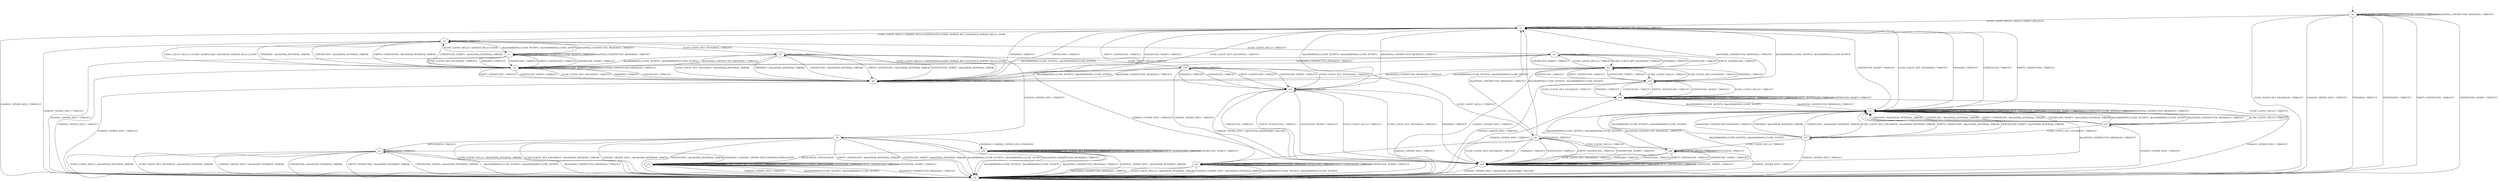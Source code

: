 digraph h3 {
s0 [label="s0"];
s1 [label="s1"];
s2 [label="s2"];
s3 [label="s3"];
s13 [label="s13"];
s4 [label="s4"];
s5 [label="s5"];
s6 [label="s6"];
s7 [label="s7"];
s14 [label="s14"];
s8 [label="s8"];
s9 [label="s9"];
s15 [label="s15"];
s16 [label="s16"];
s17 [label="s17"];
s19 [label="s19"];
s10 [label="s10"];
s11 [label="s11"];
s18 [label="s18"];
s20 [label="s20"];
s21 [label="s21"];
s22 [label="s22"];
s23 [label="s23"];
s12 [label="s12"];
s24 [label="s24"];
s0 -> s1 [label="ECDH_CLIENT_HELLO / HELLO_VERIFY_REQUEST"];
s0 -> s2 [label="ECDH_CLIENT_KEY_EXCHANGE / TIMEOUT"];
s0 -> s2 [label="CHANGE_CIPHER_SPEC / TIMEOUT"];
s0 -> s2 [label="FINISHED / TIMEOUT"];
s0 -> s0 [label="APPLICATION / TIMEOUT"];
s0 -> s2 [label="CERTIFICATE / TIMEOUT"];
s0 -> s2 [label="EMPTY_CERTIFICATE / TIMEOUT"];
s0 -> s2 [label="CERTIFICATE_VERIFY / TIMEOUT"];
s0 -> s0 [label="Alert(WARNING,CLOSE_NOTIFY) / TIMEOUT"];
s0 -> s0 [label="Alert(FATAL,UNEXPECTED_MESSAGE) / TIMEOUT"];
s1 -> s3 [label="ECDH_CLIENT_HELLO / SERVER_HELLO,CERTIFICATE,ECDHE_SERVER_KEY_EXCHANGE,SERVER_HELLO_DONE"];
s1 -> s13 [label="ECDH_CLIENT_KEY_EXCHANGE / TIMEOUT"];
s1 -> s2 [label="CHANGE_CIPHER_SPEC / TIMEOUT"];
s1 -> s13 [label="FINISHED / TIMEOUT"];
s1 -> s1 [label="APPLICATION / TIMEOUT"];
s1 -> s13 [label="CERTIFICATE / TIMEOUT"];
s1 -> s13 [label="EMPTY_CERTIFICATE / TIMEOUT"];
s1 -> s13 [label="CERTIFICATE_VERIFY / TIMEOUT"];
s1 -> s1 [label="Alert(WARNING,CLOSE_NOTIFY) / TIMEOUT"];
s1 -> s1 [label="Alert(FATAL,UNEXPECTED_MESSAGE) / TIMEOUT"];
s2 -> s2 [label="ECDH_CLIENT_HELLO / TIMEOUT"];
s2 -> s2 [label="ECDH_CLIENT_KEY_EXCHANGE / TIMEOUT"];
s2 -> s2 [label="CHANGE_CIPHER_SPEC / TIMEOUT"];
s2 -> s2 [label="FINISHED / TIMEOUT"];
s2 -> s2 [label="APPLICATION / TIMEOUT"];
s2 -> s2 [label="CERTIFICATE / TIMEOUT"];
s2 -> s2 [label="EMPTY_CERTIFICATE / TIMEOUT"];
s2 -> s2 [label="CERTIFICATE_VERIFY / TIMEOUT"];
s2 -> s2 [label="Alert(WARNING,CLOSE_NOTIFY) / TIMEOUT"];
s2 -> s2 [label="Alert(FATAL,UNEXPECTED_MESSAGE) / TIMEOUT"];
s3 -> s4 [label="ECDH_CLIENT_HELLO / TIMEOUT"];
s3 -> s5 [label="ECDH_CLIENT_KEY_EXCHANGE / TIMEOUT"];
s3 -> s2 [label="CHANGE_CIPHER_SPEC / TIMEOUT"];
s3 -> s6 [label="FINISHED / Alert(FATAL,INTERNAL_ERROR)"];
s3 -> s3 [label="APPLICATION / TIMEOUT"];
s3 -> s6 [label="CERTIFICATE / Alert(FATAL,INTERNAL_ERROR)"];
s3 -> s6 [label="EMPTY_CERTIFICATE / Alert(FATAL,INTERNAL_ERROR)"];
s3 -> s6 [label="CERTIFICATE_VERIFY / Alert(FATAL,INTERNAL_ERROR)"];
s3 -> s7 [label="Alert(WARNING,CLOSE_NOTIFY) / Alert(WARNING,CLOSE_NOTIFY)"];
s3 -> s7 [label="Alert(FATAL,UNEXPECTED_MESSAGE) / TIMEOUT"];
s13 -> s14 [label="ECDH_CLIENT_HELLO / TIMEOUT"];
s13 -> s13 [label="ECDH_CLIENT_KEY_EXCHANGE / TIMEOUT"];
s13 -> s2 [label="CHANGE_CIPHER_SPEC / TIMEOUT"];
s13 -> s13 [label="FINISHED / TIMEOUT"];
s13 -> s13 [label="APPLICATION / TIMEOUT"];
s13 -> s13 [label="CERTIFICATE / TIMEOUT"];
s13 -> s13 [label="EMPTY_CERTIFICATE / TIMEOUT"];
s13 -> s13 [label="CERTIFICATE_VERIFY / TIMEOUT"];
s13 -> s13 [label="Alert(WARNING,CLOSE_NOTIFY) / TIMEOUT"];
s13 -> s13 [label="Alert(FATAL,UNEXPECTED_MESSAGE) / TIMEOUT"];
s4 -> s15 [label="ECDH_CLIENT_HELLO / TIMEOUT"];
s4 -> s15 [label="ECDH_CLIENT_KEY_EXCHANGE / TIMEOUT"];
s4 -> s2 [label="CHANGE_CIPHER_SPEC / TIMEOUT"];
s4 -> s15 [label="FINISHED / TIMEOUT"];
s4 -> s4 [label="APPLICATION / TIMEOUT"];
s4 -> s15 [label="CERTIFICATE / TIMEOUT"];
s4 -> s15 [label="EMPTY_CERTIFICATE / TIMEOUT"];
s4 -> s15 [label="CERTIFICATE_VERIFY / TIMEOUT"];
s4 -> s6 [label="Alert(WARNING,CLOSE_NOTIFY) / Alert(WARNING,CLOSE_NOTIFY)"];
s4 -> s6 [label="Alert(FATAL,UNEXPECTED_MESSAGE) / TIMEOUT"];
s5 -> s19 [label="ECDH_CLIENT_HELLO / TIMEOUT"];
s5 -> s8 [label="ECDH_CLIENT_KEY_EXCHANGE / Alert(FATAL,INTERNAL_ERROR)"];
s5 -> s9 [label="CHANGE_CIPHER_SPEC / TIMEOUT"];
s5 -> s8 [label="FINISHED / Alert(FATAL,INTERNAL_ERROR)"];
s5 -> s5 [label="APPLICATION / TIMEOUT"];
s5 -> s8 [label="CERTIFICATE / Alert(FATAL,INTERNAL_ERROR)"];
s5 -> s8 [label="EMPTY_CERTIFICATE / Alert(FATAL,INTERNAL_ERROR)"];
s5 -> s8 [label="CERTIFICATE_VERIFY / Alert(FATAL,INTERNAL_ERROR)"];
s5 -> s6 [label="Alert(WARNING,CLOSE_NOTIFY) / Alert(WARNING,CLOSE_NOTIFY)"];
s5 -> s6 [label="Alert(FATAL,UNEXPECTED_MESSAGE) / TIMEOUT"];
s6 -> s3 [label="ECDH_CLIENT_HELLO / ECDHE_SERVER_KEY_EXCHANGE,SERVER_HELLO_DONE"];
s6 -> s8 [label="ECDH_CLIENT_KEY_EXCHANGE / TIMEOUT"];
s6 -> s2 [label="CHANGE_CIPHER_SPEC / TIMEOUT"];
s6 -> s8 [label="FINISHED / TIMEOUT"];
s6 -> s6 [label="APPLICATION / TIMEOUT"];
s6 -> s8 [label="CERTIFICATE / TIMEOUT"];
s6 -> s8 [label="EMPTY_CERTIFICATE / TIMEOUT"];
s6 -> s8 [label="CERTIFICATE_VERIFY / TIMEOUT"];
s6 -> s6 [label="Alert(WARNING,CLOSE_NOTIFY) / TIMEOUT"];
s6 -> s6 [label="Alert(FATAL,UNEXPECTED_MESSAGE) / TIMEOUT"];
s7 -> s3 [label="ECDH_CLIENT_HELLO / SERVER_HELLO_DONE"];
s7 -> s6 [label="ECDH_CLIENT_KEY_EXCHANGE / TIMEOUT"];
s7 -> s2 [label="CHANGE_CIPHER_SPEC / TIMEOUT"];
s7 -> s6 [label="FINISHED / TIMEOUT"];
s7 -> s7 [label="APPLICATION / TIMEOUT"];
s7 -> s6 [label="CERTIFICATE / TIMEOUT"];
s7 -> s6 [label="EMPTY_CERTIFICATE / TIMEOUT"];
s7 -> s6 [label="CERTIFICATE_VERIFY / TIMEOUT"];
s7 -> s7 [label="Alert(WARNING,CLOSE_NOTIFY) / TIMEOUT"];
s7 -> s7 [label="Alert(FATAL,UNEXPECTED_MESSAGE) / TIMEOUT"];
s14 -> s16 [label="ECDH_CLIENT_HELLO / TIMEOUT"];
s14 -> s17 [label="ECDH_CLIENT_KEY_EXCHANGE / TIMEOUT"];
s14 -> s2 [label="CHANGE_CIPHER_SPEC / TIMEOUT"];
s14 -> s13 [label="FINISHED / Alert(FATAL,INTERNAL_ERROR)"];
s14 -> s14 [label="APPLICATION / TIMEOUT"];
s14 -> s13 [label="CERTIFICATE / Alert(FATAL,INTERNAL_ERROR)"];
s14 -> s13 [label="EMPTY_CERTIFICATE / Alert(FATAL,INTERNAL_ERROR)"];
s14 -> s13 [label="CERTIFICATE_VERIFY / Alert(FATAL,INTERNAL_ERROR)"];
s14 -> s13 [label="Alert(WARNING,CLOSE_NOTIFY) / Alert(WARNING,CLOSE_NOTIFY)"];
s14 -> s13 [label="Alert(FATAL,UNEXPECTED_MESSAGE) / TIMEOUT"];
s8 -> s3 [label="ECDH_CLIENT_HELLO / CERTIFICATE,ECDHE_SERVER_KEY_EXCHANGE,SERVER_HELLO_DONE"];
s8 -> s1 [label="ECDH_CLIENT_KEY_EXCHANGE / TIMEOUT"];
s8 -> s2 [label="CHANGE_CIPHER_SPEC / TIMEOUT"];
s8 -> s1 [label="FINISHED / TIMEOUT"];
s8 -> s8 [label="APPLICATION / TIMEOUT"];
s8 -> s1 [label="CERTIFICATE / TIMEOUT"];
s8 -> s1 [label="EMPTY_CERTIFICATE / TIMEOUT"];
s8 -> s1 [label="CERTIFICATE_VERIFY / TIMEOUT"];
s8 -> s8 [label="Alert(WARNING,CLOSE_NOTIFY) / TIMEOUT"];
s8 -> s8 [label="Alert(FATAL,UNEXPECTED_MESSAGE) / TIMEOUT"];
s9 -> s2 [label="ECDH_CLIENT_HELLO / Alert(FATAL,INTERNAL_ERROR)"];
s9 -> s2 [label="ECDH_CLIENT_KEY_EXCHANGE / Alert(FATAL,INTERNAL_ERROR)"];
s9 -> s2 [label="CHANGE_CIPHER_SPEC / Alert(FATAL,INTERNAL_ERROR)"];
s9 -> s10 [label="FINISHED / CHANGE_CIPHER_SPEC,FINISHED"];
s9 -> s11 [label="APPLICATION / TIMEOUT"];
s9 -> s2 [label="CERTIFICATE / Alert(FATAL,INTERNAL_ERROR)"];
s9 -> s2 [label="EMPTY_CERTIFICATE / Alert(FATAL,INTERNAL_ERROR)"];
s9 -> s2 [label="CERTIFICATE_VERIFY / Alert(FATAL,INTERNAL_ERROR)"];
s9 -> s2 [label="Alert(WARNING,CLOSE_NOTIFY) / Alert(WARNING,CLOSE_NOTIFY)"];
s9 -> s2 [label="Alert(FATAL,UNEXPECTED_MESSAGE) / TIMEOUT"];
s15 -> s18 [label="ECDH_CLIENT_HELLO / TIMEOUT"];
s15 -> s18 [label="ECDH_CLIENT_KEY_EXCHANGE / TIMEOUT"];
s15 -> s2 [label="CHANGE_CIPHER_SPEC / TIMEOUT"];
s15 -> s18 [label="FINISHED / TIMEOUT"];
s15 -> s15 [label="APPLICATION / TIMEOUT"];
s15 -> s18 [label="CERTIFICATE / TIMEOUT"];
s15 -> s18 [label="EMPTY_CERTIFICATE / TIMEOUT"];
s15 -> s18 [label="CERTIFICATE_VERIFY / TIMEOUT"];
s15 -> s8 [label="Alert(WARNING,CLOSE_NOTIFY) / Alert(WARNING,CLOSE_NOTIFY)"];
s15 -> s8 [label="Alert(FATAL,UNEXPECTED_MESSAGE) / TIMEOUT"];
s16 -> s16 [label="ECDH_CLIENT_HELLO / TIMEOUT"];
s16 -> s16 [label="ECDH_CLIENT_KEY_EXCHANGE / TIMEOUT"];
s16 -> s2 [label="CHANGE_CIPHER_SPEC / TIMEOUT"];
s16 -> s16 [label="FINISHED / TIMEOUT"];
s16 -> s16 [label="APPLICATION / TIMEOUT"];
s16 -> s16 [label="CERTIFICATE / TIMEOUT"];
s16 -> s16 [label="EMPTY_CERTIFICATE / TIMEOUT"];
s16 -> s16 [label="CERTIFICATE_VERIFY / TIMEOUT"];
s16 -> s13 [label="Alert(WARNING,CLOSE_NOTIFY) / Alert(WARNING,CLOSE_NOTIFY)"];
s16 -> s13 [label="Alert(FATAL,UNEXPECTED_MESSAGE) / TIMEOUT"];
s17 -> s20 [label="ECDH_CLIENT_HELLO / TIMEOUT"];
s17 -> s13 [label="ECDH_CLIENT_KEY_EXCHANGE / Alert(FATAL,INTERNAL_ERROR)"];
s17 -> s2 [label="CHANGE_CIPHER_SPEC / TIMEOUT"];
s17 -> s13 [label="FINISHED / Alert(FATAL,INTERNAL_ERROR)"];
s17 -> s17 [label="APPLICATION / TIMEOUT"];
s17 -> s13 [label="CERTIFICATE / Alert(FATAL,INTERNAL_ERROR)"];
s17 -> s13 [label="EMPTY_CERTIFICATE / Alert(FATAL,INTERNAL_ERROR)"];
s17 -> s13 [label="CERTIFICATE_VERIFY / Alert(FATAL,INTERNAL_ERROR)"];
s17 -> s13 [label="Alert(WARNING,CLOSE_NOTIFY) / Alert(WARNING,CLOSE_NOTIFY)"];
s17 -> s13 [label="Alert(FATAL,UNEXPECTED_MESSAGE) / TIMEOUT"];
s19 -> s21 [label="ECDH_CLIENT_HELLO / TIMEOUT"];
s19 -> s22 [label="ECDH_CLIENT_KEY_EXCHANGE / TIMEOUT"];
s19 -> s23 [label="CHANGE_CIPHER_SPEC / TIMEOUT"];
s19 -> s22 [label="FINISHED / TIMEOUT"];
s19 -> s19 [label="APPLICATION / TIMEOUT"];
s19 -> s22 [label="CERTIFICATE / TIMEOUT"];
s19 -> s22 [label="EMPTY_CERTIFICATE / TIMEOUT"];
s19 -> s22 [label="CERTIFICATE_VERIFY / TIMEOUT"];
s19 -> s8 [label="Alert(WARNING,CLOSE_NOTIFY) / Alert(WARNING,CLOSE_NOTIFY)"];
s19 -> s8 [label="Alert(FATAL,UNEXPECTED_MESSAGE) / TIMEOUT"];
s10 -> s10 [label="ECDH_CLIENT_HELLO / Alert(WARNING,NO_RENEGOTIATION)"];
s10 -> s10 [label="ECDH_CLIENT_KEY_EXCHANGE / TIMEOUT"];
s10 -> s2 [label="CHANGE_CIPHER_SPEC / Alert(FATAL,INTERNAL_ERROR)"];
s10 -> s10 [label="FINISHED / TIMEOUT"];
s10 -> s12 [label="APPLICATION / APPLICATION"];
s10 -> s10 [label="CERTIFICATE / TIMEOUT"];
s10 -> s10 [label="EMPTY_CERTIFICATE / TIMEOUT"];
s10 -> s10 [label="CERTIFICATE_VERIFY / TIMEOUT"];
s10 -> s2 [label="Alert(WARNING,CLOSE_NOTIFY) / Alert(WARNING,CLOSE_NOTIFY)"];
s10 -> s2 [label="Alert(FATAL,UNEXPECTED_MESSAGE) / TIMEOUT"];
s11 -> s2 [label="ECDH_CLIENT_HELLO / Alert(FATAL,INTERNAL_ERROR)"];
s11 -> s2 [label="ECDH_CLIENT_KEY_EXCHANGE / Alert(FATAL,INTERNAL_ERROR)"];
s11 -> s2 [label="CHANGE_CIPHER_SPEC / Alert(FATAL,INTERNAL_ERROR)"];
s11 -> s12 [label="FINISHED / CHANGE_CIPHER_SPEC,FINISHED,APPLICATION"];
s11 -> s11 [label="APPLICATION / TIMEOUT"];
s11 -> s2 [label="CERTIFICATE / Alert(FATAL,INTERNAL_ERROR)"];
s11 -> s2 [label="EMPTY_CERTIFICATE / Alert(FATAL,INTERNAL_ERROR)"];
s11 -> s2 [label="CERTIFICATE_VERIFY / Alert(FATAL,INTERNAL_ERROR)"];
s11 -> s2 [label="Alert(WARNING,CLOSE_NOTIFY) / Alert(WARNING,CLOSE_NOTIFY)"];
s11 -> s2 [label="Alert(FATAL,UNEXPECTED_MESSAGE) / TIMEOUT"];
s18 -> s16 [label="ECDH_CLIENT_HELLO / TIMEOUT"];
s18 -> s16 [label="ECDH_CLIENT_KEY_EXCHANGE / TIMEOUT"];
s18 -> s2 [label="CHANGE_CIPHER_SPEC / TIMEOUT"];
s18 -> s16 [label="FINISHED / TIMEOUT"];
s18 -> s18 [label="APPLICATION / TIMEOUT"];
s18 -> s16 [label="CERTIFICATE / TIMEOUT"];
s18 -> s16 [label="EMPTY_CERTIFICATE / TIMEOUT"];
s18 -> s16 [label="CERTIFICATE_VERIFY / TIMEOUT"];
s18 -> s1 [label="Alert(WARNING,CLOSE_NOTIFY) / Alert(WARNING,CLOSE_NOTIFY)"];
s18 -> s1 [label="Alert(FATAL,UNEXPECTED_MESSAGE) / TIMEOUT"];
s20 -> s20 [label="ECDH_CLIENT_HELLO / TIMEOUT"];
s20 -> s24 [label="ECDH_CLIENT_KEY_EXCHANGE / TIMEOUT"];
s20 -> s2 [label="CHANGE_CIPHER_SPEC / TIMEOUT"];
s20 -> s24 [label="FINISHED / TIMEOUT"];
s20 -> s20 [label="APPLICATION / TIMEOUT"];
s20 -> s24 [label="CERTIFICATE / TIMEOUT"];
s20 -> s24 [label="EMPTY_CERTIFICATE / TIMEOUT"];
s20 -> s24 [label="CERTIFICATE_VERIFY / TIMEOUT"];
s20 -> s13 [label="Alert(WARNING,CLOSE_NOTIFY) / Alert(WARNING,CLOSE_NOTIFY)"];
s20 -> s13 [label="Alert(FATAL,UNEXPECTED_MESSAGE) / TIMEOUT"];
s21 -> s20 [label="ECDH_CLIENT_HELLO / TIMEOUT"];
s21 -> s24 [label="ECDH_CLIENT_KEY_EXCHANGE / TIMEOUT"];
s21 -> s23 [label="CHANGE_CIPHER_SPEC / TIMEOUT"];
s21 -> s24 [label="FINISHED / TIMEOUT"];
s21 -> s21 [label="APPLICATION / TIMEOUT"];
s21 -> s24 [label="CERTIFICATE / TIMEOUT"];
s21 -> s24 [label="EMPTY_CERTIFICATE / TIMEOUT"];
s21 -> s24 [label="CERTIFICATE_VERIFY / TIMEOUT"];
s21 -> s1 [label="Alert(WARNING,CLOSE_NOTIFY) / Alert(WARNING,CLOSE_NOTIFY)"];
s21 -> s1 [label="Alert(FATAL,UNEXPECTED_MESSAGE) / TIMEOUT"];
s22 -> s24 [label="ECDH_CLIENT_HELLO / TIMEOUT"];
s22 -> s24 [label="ECDH_CLIENT_KEY_EXCHANGE / TIMEOUT"];
s22 -> s2 [label="CHANGE_CIPHER_SPEC / Alert(FATAL,HANDSHAKE_FAILURE)"];
s22 -> s24 [label="FINISHED / TIMEOUT"];
s22 -> s22 [label="APPLICATION / TIMEOUT"];
s22 -> s24 [label="CERTIFICATE / TIMEOUT"];
s22 -> s24 [label="EMPTY_CERTIFICATE / TIMEOUT"];
s22 -> s24 [label="CERTIFICATE_VERIFY / TIMEOUT"];
s22 -> s1 [label="Alert(WARNING,CLOSE_NOTIFY) / Alert(WARNING,CLOSE_NOTIFY)"];
s22 -> s1 [label="Alert(FATAL,UNEXPECTED_MESSAGE) / TIMEOUT"];
s23 -> s2 [label="ECDH_CLIENT_HELLO / Alert(FATAL,INTERNAL_ERROR)"];
s23 -> s23 [label="ECDH_CLIENT_KEY_EXCHANGE / TIMEOUT"];
s23 -> s2 [label="CHANGE_CIPHER_SPEC / Alert(FATAL,INTERNAL_ERROR)"];
s23 -> s23 [label="FINISHED / TIMEOUT"];
s23 -> s23 [label="APPLICATION / TIMEOUT"];
s23 -> s23 [label="CERTIFICATE / TIMEOUT"];
s23 -> s23 [label="EMPTY_CERTIFICATE / TIMEOUT"];
s23 -> s23 [label="CERTIFICATE_VERIFY / TIMEOUT"];
s23 -> s2 [label="Alert(WARNING,CLOSE_NOTIFY) / Alert(WARNING,CLOSE_NOTIFY)"];
s23 -> s2 [label="Alert(FATAL,UNEXPECTED_MESSAGE) / TIMEOUT"];
s12 -> s12 [label="ECDH_CLIENT_HELLO / Alert(WARNING,NO_RENEGOTIATION)"];
s12 -> s12 [label="ECDH_CLIENT_KEY_EXCHANGE / TIMEOUT"];
s12 -> s2 [label="CHANGE_CIPHER_SPEC / TIMEOUT"];
s12 -> s12 [label="FINISHED / TIMEOUT"];
s12 -> s12 [label="APPLICATION / APPLICATION"];
s12 -> s12 [label="CERTIFICATE / TIMEOUT"];
s12 -> s12 [label="EMPTY_CERTIFICATE / TIMEOUT"];
s12 -> s12 [label="CERTIFICATE_VERIFY / TIMEOUT"];
s12 -> s2 [label="Alert(WARNING,CLOSE_NOTIFY) / Alert(WARNING,CLOSE_NOTIFY)"];
s12 -> s2 [label="Alert(FATAL,UNEXPECTED_MESSAGE) / TIMEOUT"];
s24 -> s24 [label="ECDH_CLIENT_HELLO / TIMEOUT"];
s24 -> s24 [label="ECDH_CLIENT_KEY_EXCHANGE / TIMEOUT"];
s24 -> s2 [label="CHANGE_CIPHER_SPEC / Alert(FATAL,HANDSHAKE_FAILURE)"];
s24 -> s24 [label="FINISHED / TIMEOUT"];
s24 -> s24 [label="APPLICATION / TIMEOUT"];
s24 -> s24 [label="CERTIFICATE / TIMEOUT"];
s24 -> s24 [label="EMPTY_CERTIFICATE / TIMEOUT"];
s24 -> s24 [label="CERTIFICATE_VERIFY / TIMEOUT"];
s24 -> s13 [label="Alert(WARNING,CLOSE_NOTIFY) / Alert(WARNING,CLOSE_NOTIFY)"];
s24 -> s13 [label="Alert(FATAL,UNEXPECTED_MESSAGE) / TIMEOUT"];
__start0 [shape=none, label=""];
__start0 -> s0 [label=""];
}
